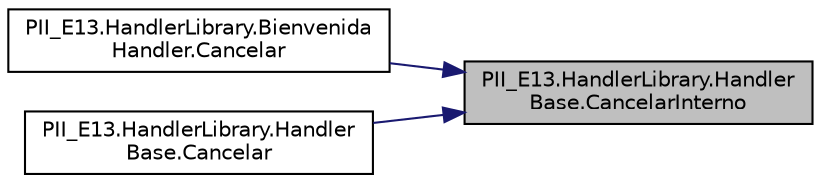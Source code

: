 digraph "PII_E13.HandlerLibrary.HandlerBase.CancelarInterno"
{
 // INTERACTIVE_SVG=YES
 // LATEX_PDF_SIZE
  edge [fontname="Helvetica",fontsize="10",labelfontname="Helvetica",labelfontsize="10"];
  node [fontname="Helvetica",fontsize="10",shape=record];
  rankdir="RL";
  Node1 [label="PII_E13.HandlerLibrary.Handler\lBase.CancelarInterno",height=0.2,width=0.4,color="black", fillcolor="grey75", style="filled", fontcolor="black",tooltip="Este método puede ser sobreescrito en las clases sucesores que procesan varios mensajes cambiando de ..."];
  Node1 -> Node2 [dir="back",color="midnightblue",fontsize="10",style="solid",fontname="Helvetica"];
  Node2 [label="PII_E13.HandlerLibrary.Bienvenida\lHandler.Cancelar",height=0.2,width=0.4,color="black", fillcolor="white", style="filled",URL="$classPII__E13_1_1HandlerLibrary_1_1BienvenidaHandler.html#af6fab764babe58ae7f5cbf2ad157291c",tooltip="Retorna este \"handler\" al estado inicial."];
  Node1 -> Node3 [dir="back",color="midnightblue",fontsize="10",style="solid",fontname="Helvetica"];
  Node3 [label="PII_E13.HandlerLibrary.Handler\lBase.Cancelar",height=0.2,width=0.4,color="black", fillcolor="white", style="filled",URL="$classPII__E13_1_1HandlerLibrary_1_1HandlerBase.html#a7faf907ab98b47b28b98faa447f7a6d9",tooltip="Retorna este \"handler\" al estado inicial. En los \"handler\" sin estado no hace nada...."];
}

